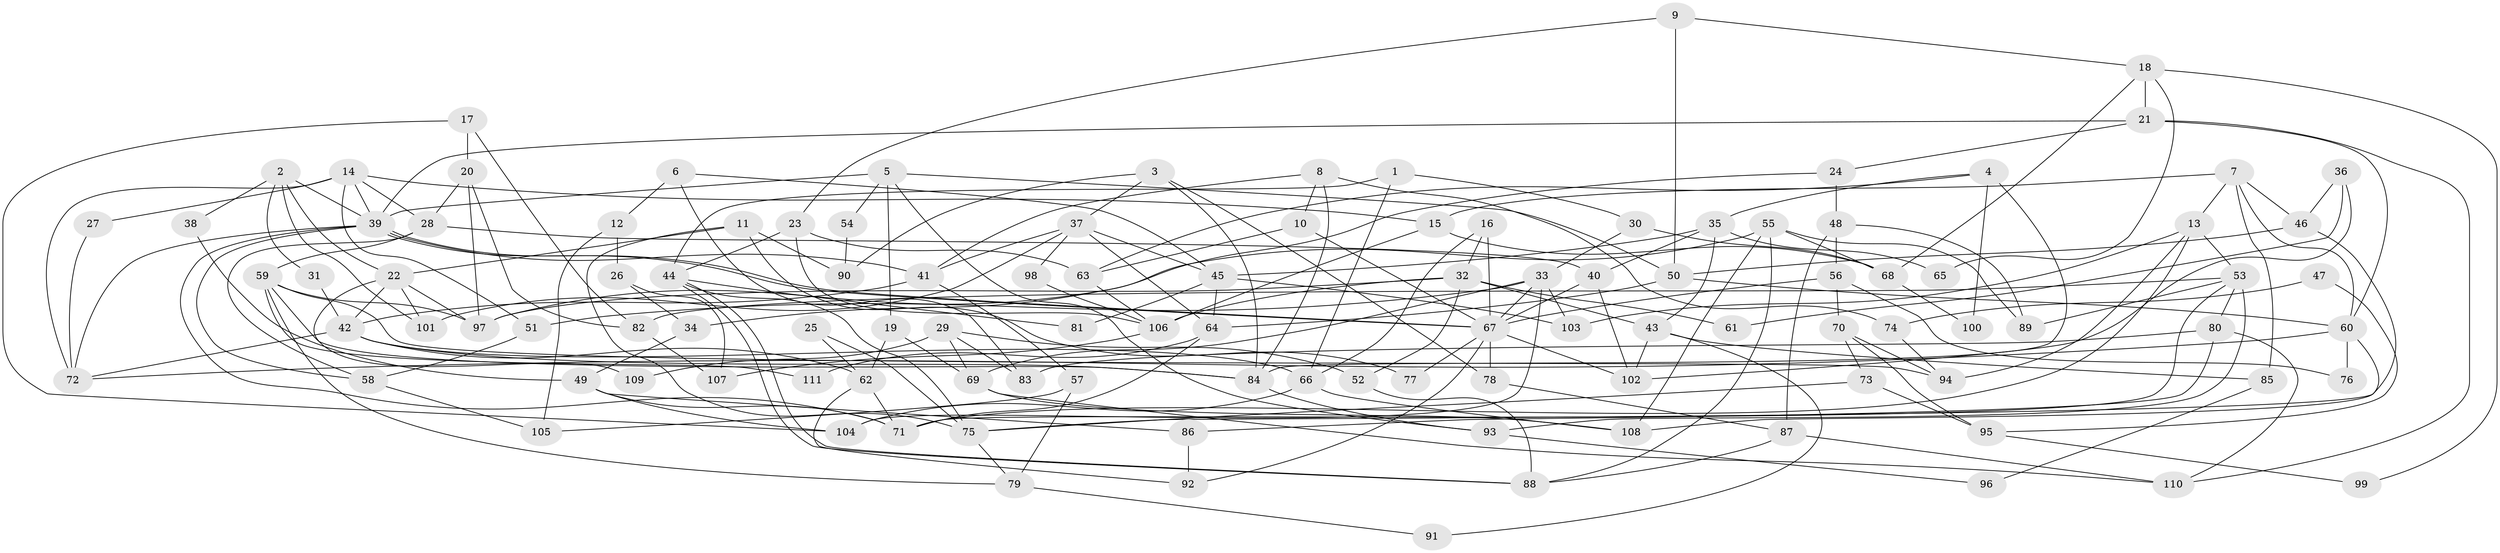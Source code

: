 // Generated by graph-tools (version 1.1) at 2025/36/03/09/25 02:36:08]
// undirected, 111 vertices, 222 edges
graph export_dot {
graph [start="1"]
  node [color=gray90,style=filled];
  1;
  2;
  3;
  4;
  5;
  6;
  7;
  8;
  9;
  10;
  11;
  12;
  13;
  14;
  15;
  16;
  17;
  18;
  19;
  20;
  21;
  22;
  23;
  24;
  25;
  26;
  27;
  28;
  29;
  30;
  31;
  32;
  33;
  34;
  35;
  36;
  37;
  38;
  39;
  40;
  41;
  42;
  43;
  44;
  45;
  46;
  47;
  48;
  49;
  50;
  51;
  52;
  53;
  54;
  55;
  56;
  57;
  58;
  59;
  60;
  61;
  62;
  63;
  64;
  65;
  66;
  67;
  68;
  69;
  70;
  71;
  72;
  73;
  74;
  75;
  76;
  77;
  78;
  79;
  80;
  81;
  82;
  83;
  84;
  85;
  86;
  87;
  88;
  89;
  90;
  91;
  92;
  93;
  94;
  95;
  96;
  97;
  98;
  99;
  100;
  101;
  102;
  103;
  104;
  105;
  106;
  107;
  108;
  109;
  110;
  111;
  1 -- 66;
  1 -- 30;
  1 -- 44;
  2 -- 39;
  2 -- 101;
  2 -- 22;
  2 -- 31;
  2 -- 38;
  3 -- 84;
  3 -- 37;
  3 -- 78;
  3 -- 90;
  4 -- 84;
  4 -- 63;
  4 -- 35;
  4 -- 100;
  5 -- 93;
  5 -- 39;
  5 -- 19;
  5 -- 50;
  5 -- 54;
  6 -- 45;
  6 -- 83;
  6 -- 12;
  7 -- 13;
  7 -- 60;
  7 -- 15;
  7 -- 46;
  7 -- 85;
  8 -- 41;
  8 -- 84;
  8 -- 10;
  8 -- 74;
  9 -- 18;
  9 -- 23;
  9 -- 50;
  10 -- 67;
  10 -- 63;
  11 -- 75;
  11 -- 22;
  11 -- 77;
  11 -- 90;
  12 -- 105;
  12 -- 26;
  13 -- 71;
  13 -- 53;
  13 -- 94;
  13 -- 103;
  14 -- 28;
  14 -- 39;
  14 -- 15;
  14 -- 27;
  14 -- 51;
  14 -- 72;
  15 -- 68;
  15 -- 106;
  16 -- 67;
  16 -- 32;
  16 -- 66;
  17 -- 104;
  17 -- 20;
  17 -- 82;
  18 -- 68;
  18 -- 21;
  18 -- 65;
  18 -- 99;
  19 -- 62;
  19 -- 69;
  20 -- 97;
  20 -- 28;
  20 -- 82;
  21 -- 60;
  21 -- 39;
  21 -- 24;
  21 -- 110;
  22 -- 42;
  22 -- 97;
  22 -- 101;
  22 -- 109;
  23 -- 44;
  23 -- 63;
  23 -- 106;
  24 -- 34;
  24 -- 48;
  25 -- 75;
  25 -- 62;
  26 -- 107;
  26 -- 34;
  27 -- 72;
  28 -- 40;
  28 -- 58;
  28 -- 59;
  29 -- 69;
  29 -- 52;
  29 -- 83;
  29 -- 109;
  30 -- 68;
  30 -- 33;
  31 -- 42;
  32 -- 97;
  32 -- 106;
  32 -- 43;
  32 -- 52;
  32 -- 61;
  33 -- 69;
  33 -- 67;
  33 -- 51;
  33 -- 103;
  33 -- 104;
  34 -- 49;
  35 -- 43;
  35 -- 40;
  35 -- 45;
  35 -- 65;
  36 -- 46;
  36 -- 102;
  36 -- 61;
  37 -- 64;
  37 -- 45;
  37 -- 41;
  37 -- 98;
  37 -- 101;
  38 -- 49;
  39 -- 71;
  39 -- 67;
  39 -- 67;
  39 -- 41;
  39 -- 58;
  39 -- 72;
  40 -- 67;
  40 -- 102;
  41 -- 42;
  41 -- 57;
  42 -- 72;
  42 -- 62;
  42 -- 66;
  42 -- 84;
  43 -- 102;
  43 -- 85;
  43 -- 91;
  44 -- 88;
  44 -- 88;
  44 -- 75;
  44 -- 81;
  45 -- 103;
  45 -- 64;
  45 -- 81;
  46 -- 50;
  46 -- 75;
  47 -- 74;
  47 -- 95;
  48 -- 89;
  48 -- 56;
  48 -- 87;
  49 -- 104;
  49 -- 71;
  49 -- 86;
  50 -- 60;
  50 -- 64;
  51 -- 58;
  52 -- 88;
  53 -- 82;
  53 -- 71;
  53 -- 80;
  53 -- 89;
  53 -- 93;
  54 -- 90;
  55 -- 108;
  55 -- 88;
  55 -- 68;
  55 -- 89;
  55 -- 97;
  56 -- 67;
  56 -- 70;
  56 -- 76;
  57 -- 79;
  57 -- 105;
  58 -- 105;
  59 -- 97;
  59 -- 79;
  59 -- 84;
  59 -- 94;
  59 -- 111;
  60 -- 72;
  60 -- 76;
  60 -- 108;
  62 -- 92;
  62 -- 71;
  63 -- 106;
  64 -- 71;
  64 -- 111;
  66 -- 104;
  66 -- 108;
  67 -- 78;
  67 -- 77;
  67 -- 92;
  67 -- 102;
  68 -- 100;
  69 -- 108;
  69 -- 110;
  70 -- 94;
  70 -- 73;
  70 -- 95;
  73 -- 75;
  73 -- 95;
  74 -- 94;
  75 -- 79;
  78 -- 87;
  79 -- 91;
  80 -- 110;
  80 -- 83;
  80 -- 86;
  82 -- 107;
  84 -- 93;
  85 -- 96;
  86 -- 92;
  87 -- 110;
  87 -- 88;
  93 -- 96;
  95 -- 99;
  98 -- 106;
  106 -- 107;
}
